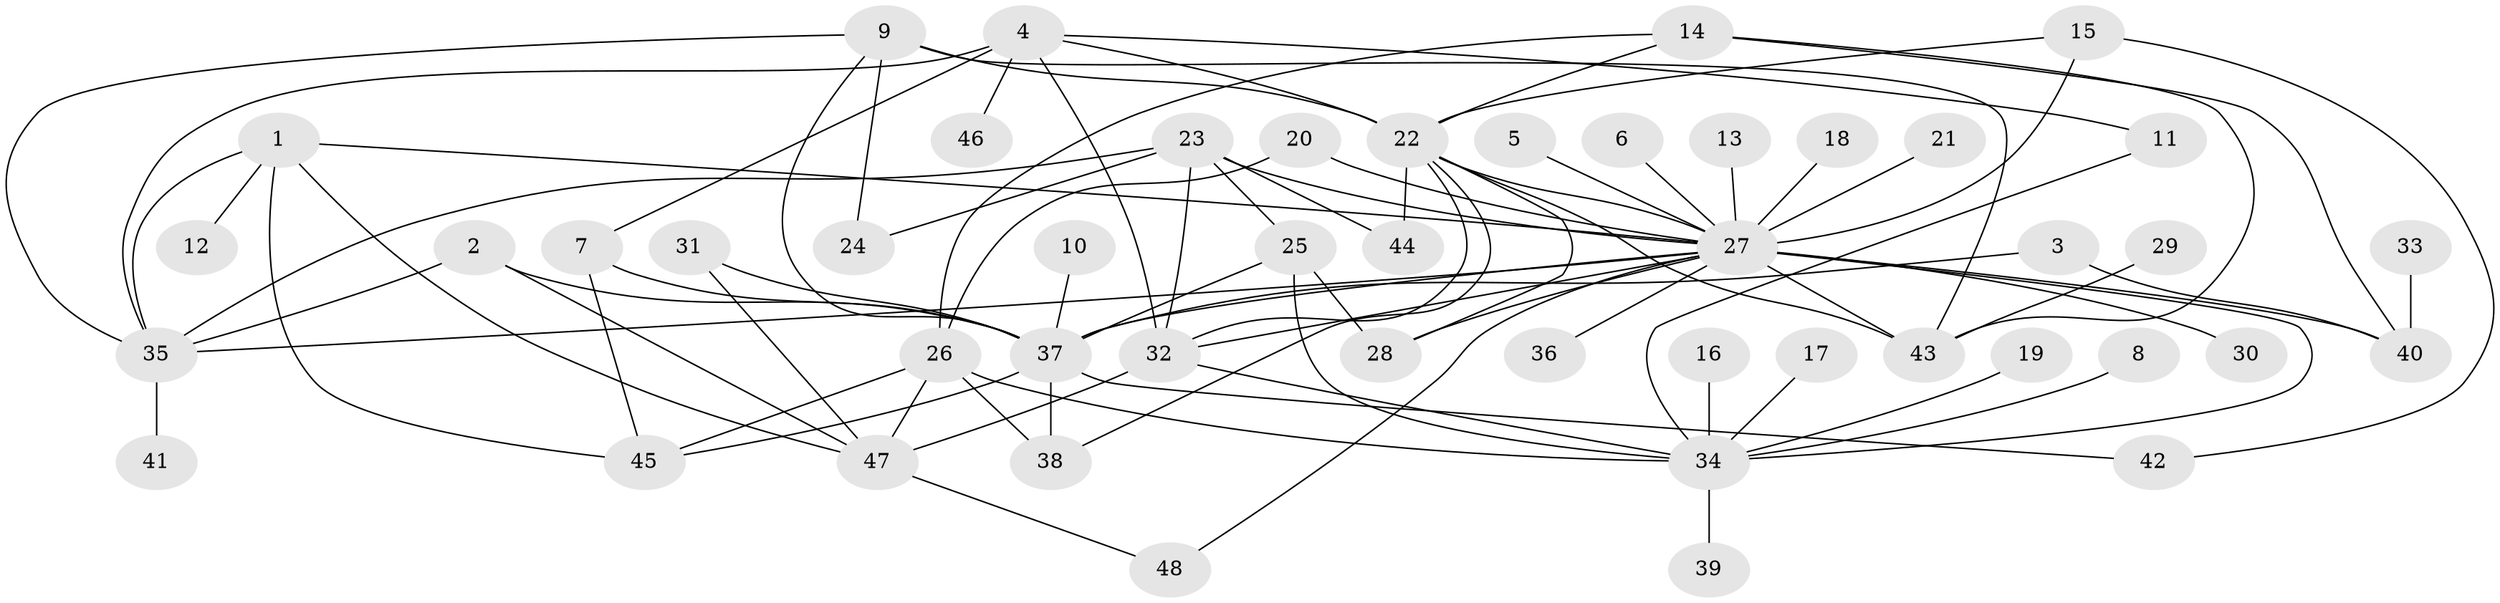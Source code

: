 // original degree distribution, {26: 0.010526315789473684, 4: 0.06315789473684211, 9: 0.010526315789473684, 5: 0.042105263157894736, 15: 0.010526315789473684, 11: 0.021052631578947368, 2: 0.2631578947368421, 6: 0.021052631578947368, 7: 0.031578947368421054, 8: 0.010526315789473684, 3: 0.07368421052631578, 1: 0.4421052631578947}
// Generated by graph-tools (version 1.1) at 2025/01/03/09/25 03:01:51]
// undirected, 48 vertices, 84 edges
graph export_dot {
graph [start="1"]
  node [color=gray90,style=filled];
  1;
  2;
  3;
  4;
  5;
  6;
  7;
  8;
  9;
  10;
  11;
  12;
  13;
  14;
  15;
  16;
  17;
  18;
  19;
  20;
  21;
  22;
  23;
  24;
  25;
  26;
  27;
  28;
  29;
  30;
  31;
  32;
  33;
  34;
  35;
  36;
  37;
  38;
  39;
  40;
  41;
  42;
  43;
  44;
  45;
  46;
  47;
  48;
  1 -- 12 [weight=1.0];
  1 -- 27 [weight=1.0];
  1 -- 35 [weight=1.0];
  1 -- 45 [weight=1.0];
  1 -- 47 [weight=1.0];
  2 -- 35 [weight=1.0];
  2 -- 37 [weight=1.0];
  2 -- 47 [weight=1.0];
  3 -- 37 [weight=1.0];
  3 -- 40 [weight=1.0];
  4 -- 7 [weight=1.0];
  4 -- 11 [weight=1.0];
  4 -- 22 [weight=1.0];
  4 -- 32 [weight=1.0];
  4 -- 35 [weight=1.0];
  4 -- 46 [weight=1.0];
  5 -- 27 [weight=1.0];
  6 -- 27 [weight=1.0];
  7 -- 37 [weight=1.0];
  7 -- 45 [weight=1.0];
  8 -- 34 [weight=1.0];
  9 -- 22 [weight=1.0];
  9 -- 24 [weight=1.0];
  9 -- 35 [weight=1.0];
  9 -- 37 [weight=1.0];
  9 -- 43 [weight=1.0];
  10 -- 37 [weight=1.0];
  11 -- 34 [weight=1.0];
  13 -- 27 [weight=1.0];
  14 -- 22 [weight=1.0];
  14 -- 26 [weight=1.0];
  14 -- 40 [weight=1.0];
  14 -- 43 [weight=1.0];
  15 -- 22 [weight=1.0];
  15 -- 27 [weight=1.0];
  15 -- 42 [weight=1.0];
  16 -- 34 [weight=1.0];
  17 -- 34 [weight=1.0];
  18 -- 27 [weight=1.0];
  19 -- 34 [weight=1.0];
  20 -- 26 [weight=1.0];
  20 -- 27 [weight=1.0];
  21 -- 27 [weight=1.0];
  22 -- 27 [weight=1.0];
  22 -- 28 [weight=1.0];
  22 -- 32 [weight=1.0];
  22 -- 38 [weight=1.0];
  22 -- 43 [weight=1.0];
  22 -- 44 [weight=1.0];
  23 -- 24 [weight=1.0];
  23 -- 25 [weight=1.0];
  23 -- 27 [weight=2.0];
  23 -- 32 [weight=1.0];
  23 -- 35 [weight=1.0];
  23 -- 44 [weight=1.0];
  25 -- 28 [weight=1.0];
  25 -- 34 [weight=1.0];
  25 -- 37 [weight=1.0];
  26 -- 34 [weight=1.0];
  26 -- 38 [weight=1.0];
  26 -- 45 [weight=1.0];
  26 -- 47 [weight=1.0];
  27 -- 28 [weight=1.0];
  27 -- 30 [weight=1.0];
  27 -- 32 [weight=1.0];
  27 -- 34 [weight=1.0];
  27 -- 35 [weight=1.0];
  27 -- 36 [weight=1.0];
  27 -- 37 [weight=1.0];
  27 -- 40 [weight=1.0];
  27 -- 43 [weight=1.0];
  27 -- 48 [weight=1.0];
  29 -- 43 [weight=1.0];
  31 -- 37 [weight=1.0];
  31 -- 47 [weight=1.0];
  32 -- 34 [weight=1.0];
  32 -- 47 [weight=1.0];
  33 -- 40 [weight=1.0];
  34 -- 39 [weight=1.0];
  35 -- 41 [weight=1.0];
  37 -- 38 [weight=1.0];
  37 -- 42 [weight=1.0];
  37 -- 45 [weight=1.0];
  47 -- 48 [weight=1.0];
}
